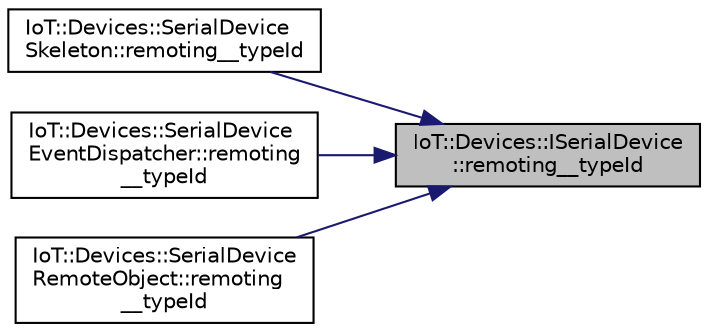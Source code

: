 digraph "IoT::Devices::ISerialDevice::remoting__typeId"
{
 // LATEX_PDF_SIZE
  edge [fontname="Helvetica",fontsize="10",labelfontname="Helvetica",labelfontsize="10"];
  node [fontname="Helvetica",fontsize="10",shape=record];
  rankdir="RL";
  Node1 [label="IoT::Devices::ISerialDevice\l::remoting__typeId",height=0.2,width=0.4,color="black", fillcolor="grey75", style="filled", fontcolor="black",tooltip=" "];
  Node1 -> Node2 [dir="back",color="midnightblue",fontsize="10",style="solid",fontname="Helvetica"];
  Node2 [label="IoT::Devices::SerialDevice\lSkeleton::remoting__typeId",height=0.2,width=0.4,color="black", fillcolor="white", style="filled",URL="$classIoT_1_1Devices_1_1SerialDeviceSkeleton.html#a0e9e81bf9421aeb3a13515bf7cf0bb19",tooltip="Destroys a SerialDeviceSkeleton."];
  Node1 -> Node3 [dir="back",color="midnightblue",fontsize="10",style="solid",fontname="Helvetica"];
  Node3 [label="IoT::Devices::SerialDevice\lEventDispatcher::remoting\l__typeId",height=0.2,width=0.4,color="black", fillcolor="white", style="filled",URL="$classIoT_1_1Devices_1_1SerialDeviceEventDispatcher.html#a9b27dcf44f8e61286a468cf3c172d477",tooltip=" "];
  Node1 -> Node4 [dir="back",color="midnightblue",fontsize="10",style="solid",fontname="Helvetica"];
  Node4 [label="IoT::Devices::SerialDevice\lRemoteObject::remoting\l__typeId",height=0.2,width=0.4,color="black", fillcolor="white", style="filled",URL="$classIoT_1_1Devices_1_1SerialDeviceRemoteObject.html#a3cc0cf63f201580d9b2bea026c12bf22",tooltip="Returns the object's URI."];
}
